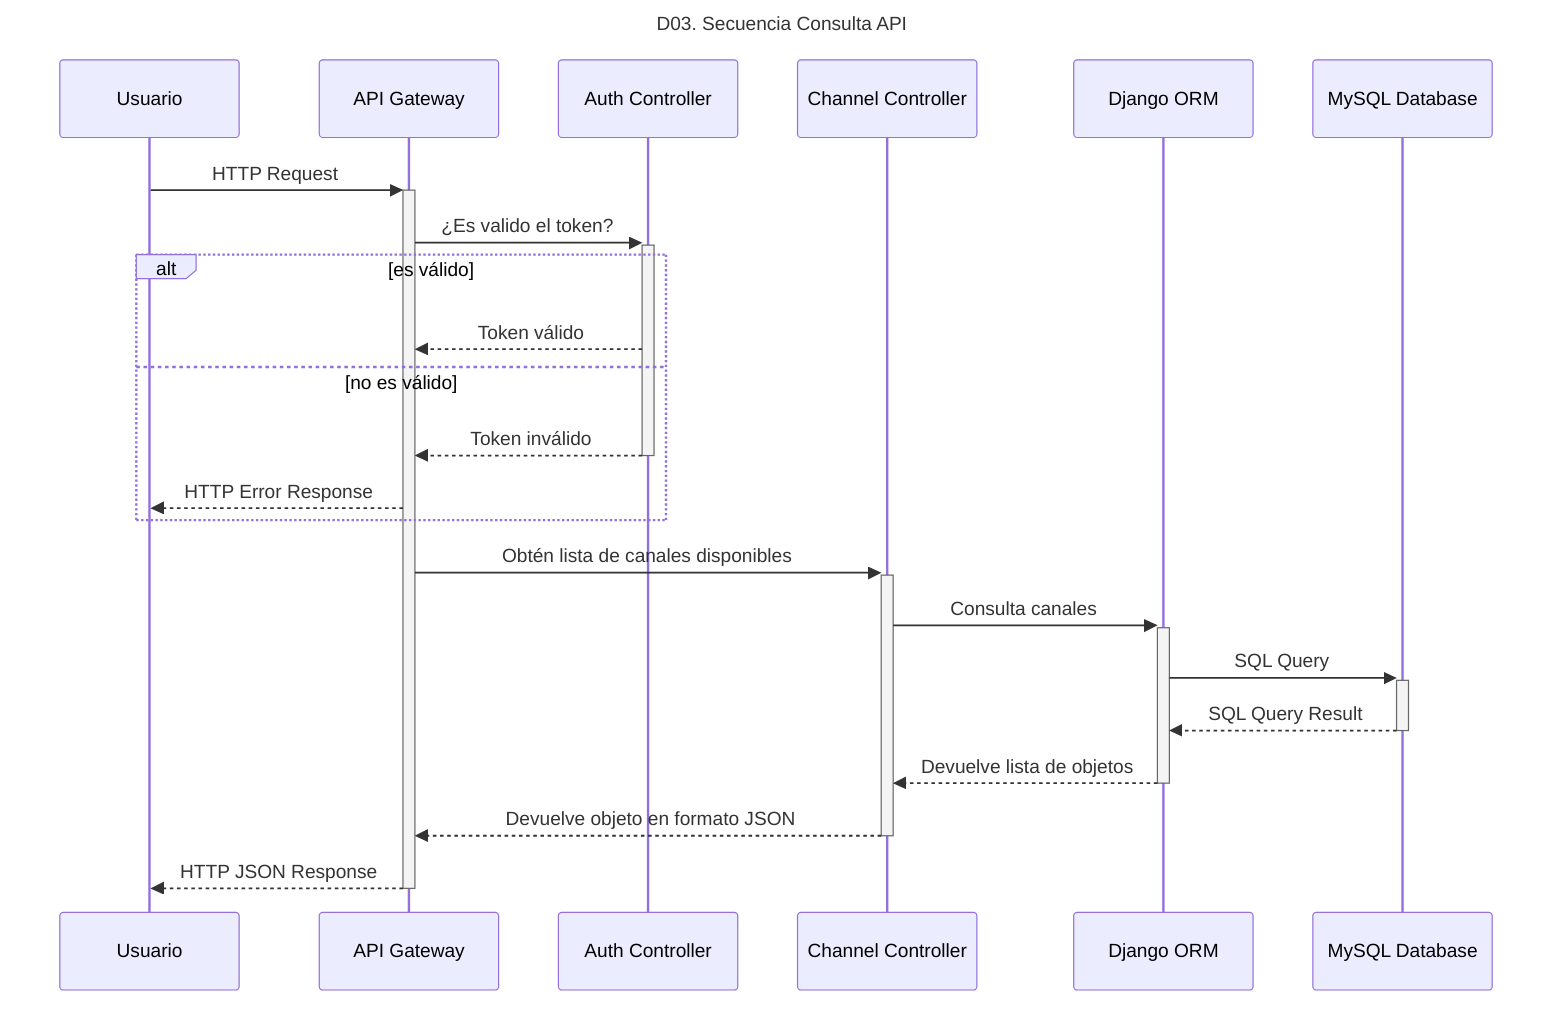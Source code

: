 sequenceDiagram
	Title: D03. Secuencia Consulta API
    participant User as Usuario
    participant APIGateway as API Gateway
    participant AuthController as Auth Controller
    participant ChannelController as Channel Controller
    participant DjangoORM as Django ORM
    participant MySQLDB as MySQL Database
    User->>+APIGateway: HTTP Request
    APIGateway->>+AuthController: ¿Es valido el token?
    alt es válido
        AuthController-->>APIGateway: Token válido   
    else no es válido
        AuthController-->>-APIGateway: Token inválido
        APIGateway-->>User: HTTP Error Response
    end
    APIGateway->>+ChannelController: Obtén lista de canales disponibles
    ChannelController->>+DjangoORM: Consulta canales
    DjangoORM->>+MySQLDB: SQL Query
    MySQLDB-->>-DjangoORM: SQL Query Result
    DjangoORM-->>-ChannelController: Devuelve lista de objetos
    ChannelController-->>-APIGateway: Devuelve objeto en formato JSON
    APIGateway-->>-User: HTTP JSON Response
